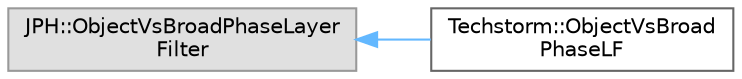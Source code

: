 digraph "Graphical Class Hierarchy"
{
 // LATEX_PDF_SIZE
  bgcolor="transparent";
  edge [fontname=Helvetica,fontsize=10,labelfontname=Helvetica,labelfontsize=10];
  node [fontname=Helvetica,fontsize=10,shape=box,height=0.2,width=0.4];
  rankdir="LR";
  Node0 [id="Node000000",label="JPH::ObjectVsBroadPhaseLayer\lFilter",height=0.2,width=0.4,color="grey60", fillcolor="#E0E0E0", style="filled",tooltip=" "];
  Node0 -> Node1 [id="edge8_Node000000_Node000001",dir="back",color="steelblue1",style="solid",tooltip=" "];
  Node1 [id="Node000001",label="Techstorm::ObjectVsBroad\lPhaseLF",height=0.2,width=0.4,color="grey40", fillcolor="white", style="filled",URL="$d3/d19/class_techstorm_1_1_object_vs_broad_phase_l_f.html",tooltip=" "];
}
